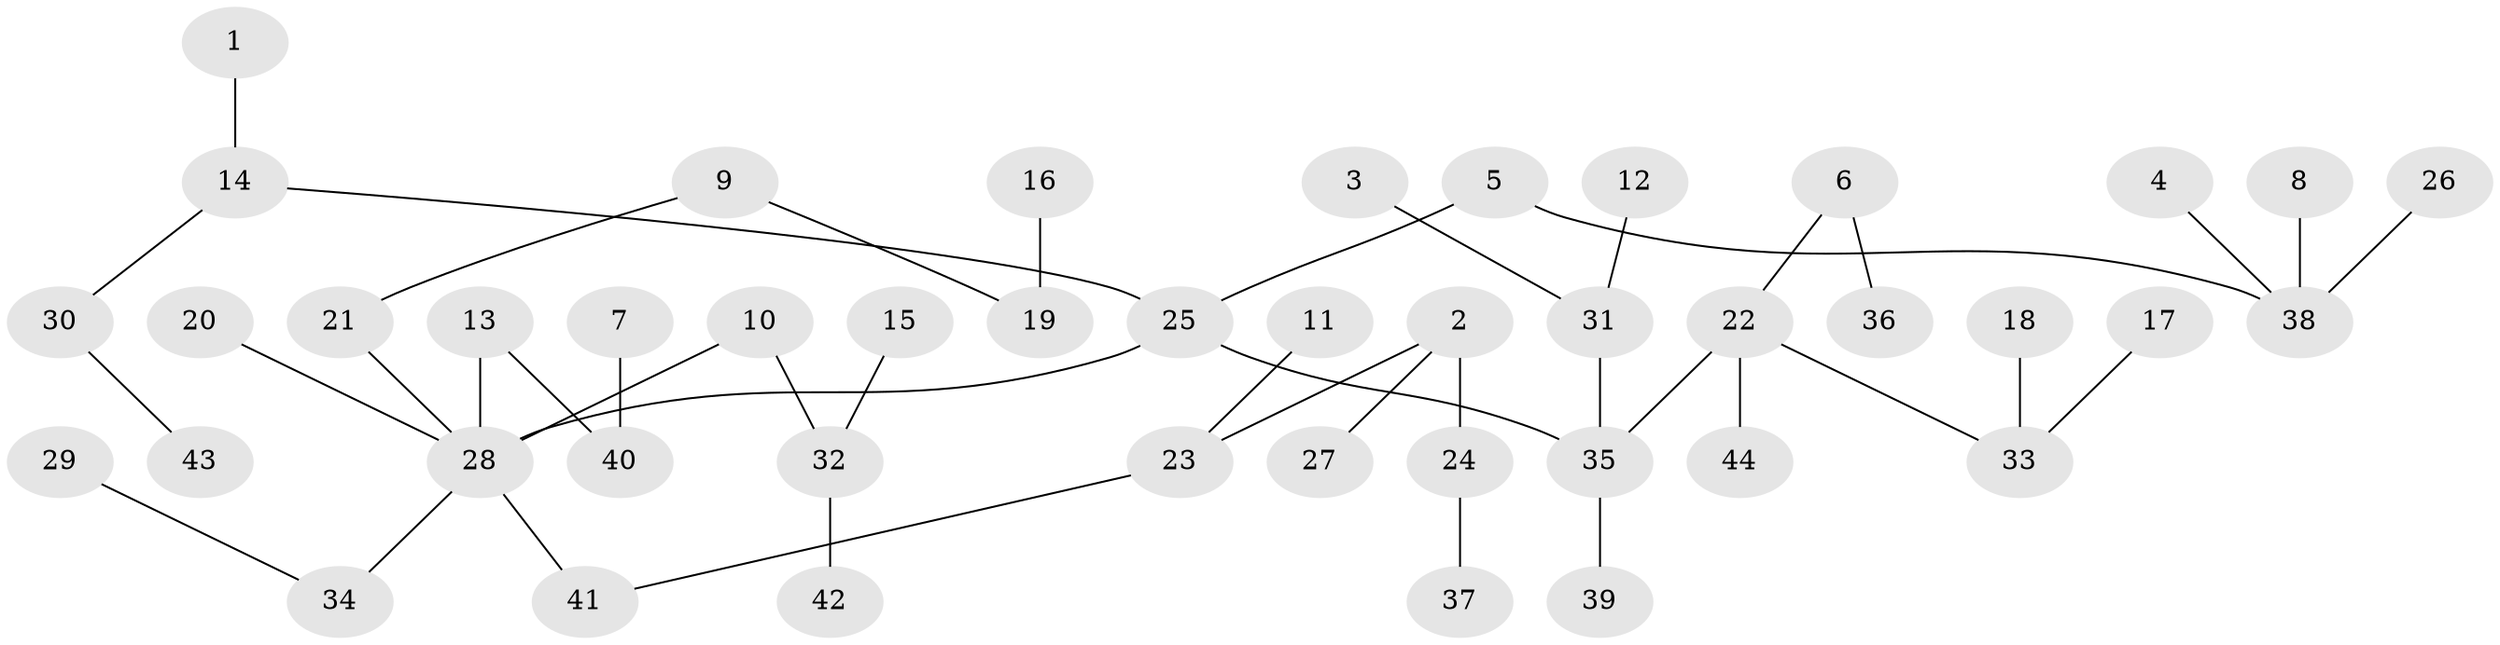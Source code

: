 // original degree distribution, {3: 0.1736111111111111, 4: 0.09027777777777778, 7: 0.006944444444444444, 6: 0.006944444444444444, 5: 0.013888888888888888, 1: 0.4722222222222222, 2: 0.2361111111111111}
// Generated by graph-tools (version 1.1) at 2025/37/03/04/25 23:37:23]
// undirected, 44 vertices, 43 edges
graph export_dot {
  node [color=gray90,style=filled];
  1;
  2;
  3;
  4;
  5;
  6;
  7;
  8;
  9;
  10;
  11;
  12;
  13;
  14;
  15;
  16;
  17;
  18;
  19;
  20;
  21;
  22;
  23;
  24;
  25;
  26;
  27;
  28;
  29;
  30;
  31;
  32;
  33;
  34;
  35;
  36;
  37;
  38;
  39;
  40;
  41;
  42;
  43;
  44;
  1 -- 14 [weight=1.0];
  2 -- 23 [weight=1.0];
  2 -- 24 [weight=1.0];
  2 -- 27 [weight=1.0];
  3 -- 31 [weight=1.0];
  4 -- 38 [weight=1.0];
  5 -- 25 [weight=1.0];
  5 -- 38 [weight=1.0];
  6 -- 22 [weight=1.0];
  6 -- 36 [weight=1.0];
  7 -- 40 [weight=1.0];
  8 -- 38 [weight=1.0];
  9 -- 19 [weight=1.0];
  9 -- 21 [weight=1.0];
  10 -- 28 [weight=1.0];
  10 -- 32 [weight=1.0];
  11 -- 23 [weight=1.0];
  12 -- 31 [weight=1.0];
  13 -- 28 [weight=1.0];
  13 -- 40 [weight=1.0];
  14 -- 25 [weight=1.0];
  14 -- 30 [weight=1.0];
  15 -- 32 [weight=1.0];
  16 -- 19 [weight=1.0];
  17 -- 33 [weight=1.0];
  18 -- 33 [weight=1.0];
  20 -- 28 [weight=1.0];
  21 -- 28 [weight=1.0];
  22 -- 33 [weight=1.0];
  22 -- 35 [weight=1.0];
  22 -- 44 [weight=1.0];
  23 -- 41 [weight=1.0];
  24 -- 37 [weight=1.0];
  25 -- 28 [weight=1.0];
  25 -- 35 [weight=1.0];
  26 -- 38 [weight=1.0];
  28 -- 34 [weight=1.0];
  28 -- 41 [weight=1.0];
  29 -- 34 [weight=1.0];
  30 -- 43 [weight=1.0];
  31 -- 35 [weight=1.0];
  32 -- 42 [weight=1.0];
  35 -- 39 [weight=1.0];
}

